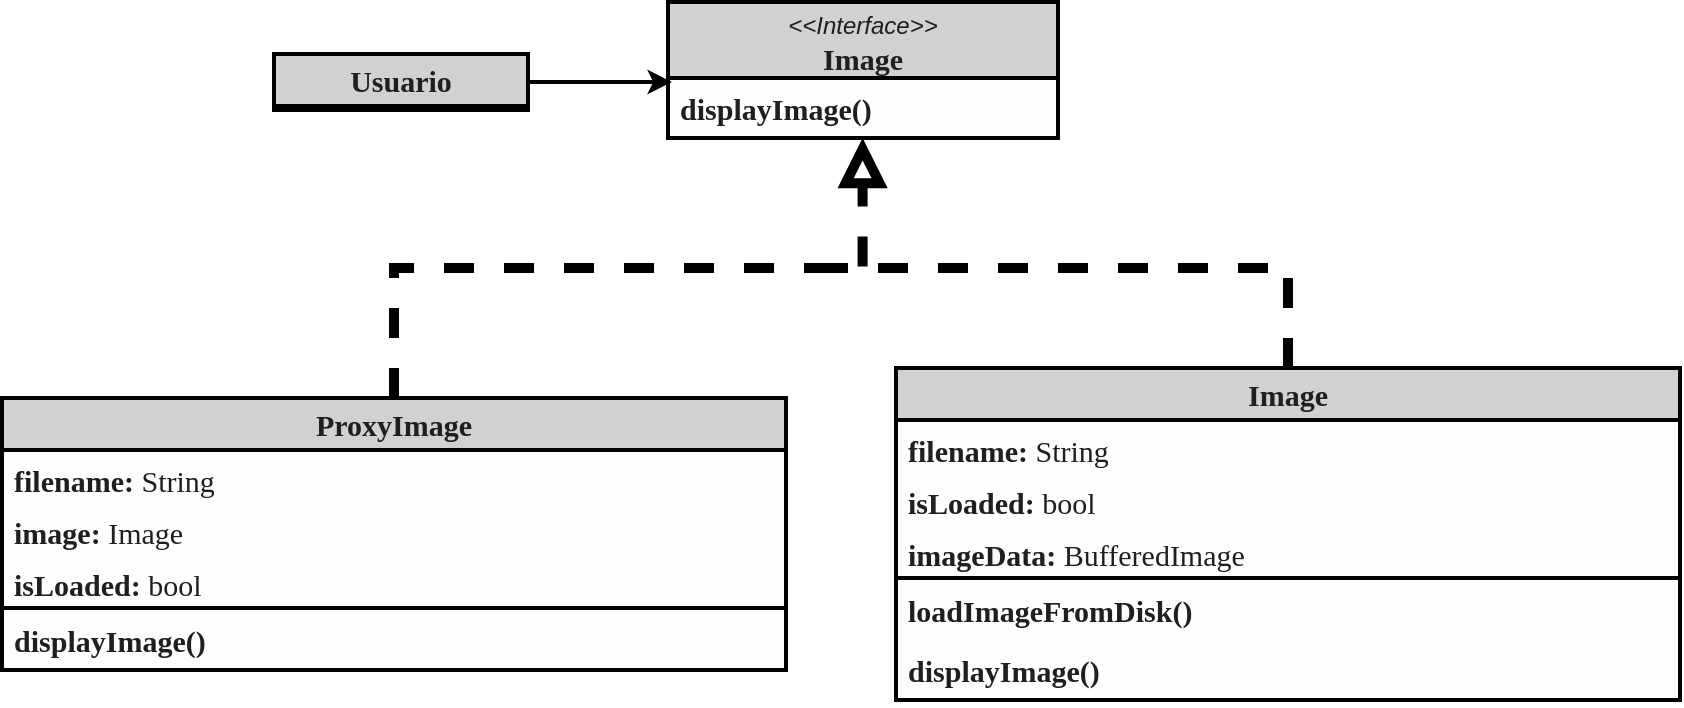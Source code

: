 <mxfile version="23.1.5" type="device">
  <diagram name="Página-1" id="dCh73Y6aYCWtRJEXHIBT">
    <mxGraphModel dx="2650" dy="1829" grid="0" gridSize="10" guides="1" tooltips="1" connect="1" arrows="1" fold="1" page="0" pageScale="1" pageWidth="1169" pageHeight="827" background="#ffffff" math="0" shadow="0">
      <root>
        <mxCell id="0" />
        <mxCell id="1" parent="0" />
        <mxCell id="WkZVKajLnWnvF3A5Mwbh-2" value="ProxyImage             " style="swimlane;fontStyle=1;childLayout=stackLayout;horizontal=1;startSize=26;fillColor=#D1D1D1;horizontalStack=0;resizeParent=1;resizeParentMax=0;resizeLast=0;collapsible=1;marginBottom=0;whiteSpace=wrap;html=1;points=[[0,0,0,0,0],[0,0.25,0,0,0],[0,0.5,0,0,0],[0,0.75,0,0,0],[0,1,0,0,0],[0.25,0,0,0,0],[0.25,1,0,0,0],[0.5,0,0,0,0],[0.5,1,0,0,0],[0.75,0,0,0,0],[0.75,1,0,0,0],[1,0,0,0,0],[1,0.25,0,0,0],[1,0.5,0,0,0],[1,0.75,0,0,0],[1,1,0,0,0]];fontColor=#1F1F1F;strokeColor=#000000;fontSize=15;strokeWidth=2;swimlaneFillColor=#FEFEFE;fontFamily=Verdana;align=center;verticalAlign=middle;" parent="1" vertex="1">
          <mxGeometry x="-1597" y="-748" width="392" height="136" as="geometry" />
        </mxCell>
        <mxCell id="WkZVKajLnWnvF3A5Mwbh-3" value="&lt;b&gt;filename:&lt;/b&gt;&amp;nbsp;&lt;span style=&quot;font-weight: normal;&quot;&gt;String&lt;/span&gt;" style="text;strokeColor=none;fillColor=none;align=left;verticalAlign=top;spacingLeft=4;spacingRight=4;overflow=hidden;rotatable=0;points=[[0,0.5],[1,0.5]];portConstraint=eastwest;whiteSpace=wrap;html=1;fontColor=#1F1F1F;fontSize=15;fontFamily=Verdana;fontStyle=1;" parent="WkZVKajLnWnvF3A5Mwbh-2" vertex="1">
          <mxGeometry y="26" width="392" height="26" as="geometry" />
        </mxCell>
        <mxCell id="WkZVKajLnWnvF3A5Mwbh-4" value="&lt;b&gt;image:&lt;/b&gt; &lt;span style=&quot;font-weight: normal;&quot;&gt;Image&lt;/span&gt;" style="text;strokeColor=none;fillColor=none;align=left;verticalAlign=top;spacingLeft=4;spacingRight=4;overflow=hidden;rotatable=0;points=[[0,0.5],[1,0.5]];portConstraint=eastwest;whiteSpace=wrap;html=1;fontColor=#1F1F1F;fontSize=15;fontFamily=Verdana;fontStyle=1;" parent="WkZVKajLnWnvF3A5Mwbh-2" vertex="1">
          <mxGeometry y="52" width="392" height="26" as="geometry" />
        </mxCell>
        <object label="&lt;b&gt;isLoaded:&lt;/b&gt; &lt;span style=&quot;font-weight: normal;&quot;&gt;bool&lt;/span&gt;" Total="" id="WkZVKajLnWnvF3A5Mwbh-5">
          <mxCell style="text;strokeColor=none;fillColor=none;align=left;verticalAlign=top;spacingLeft=4;spacingRight=4;overflow=hidden;rotatable=0;points=[[0,0.5],[1,0.5]];portConstraint=eastwest;whiteSpace=wrap;html=1;fontColor=#1F1F1F;fontSize=15;fontFamily=Verdana;fontStyle=1;" parent="WkZVKajLnWnvF3A5Mwbh-2" vertex="1">
            <mxGeometry y="78" width="392" height="26" as="geometry" />
          </mxCell>
        </object>
        <mxCell id="WkZVKajLnWnvF3A5Mwbh-9" value="" style="line;strokeWidth=2;fillColor=#D1D1D1;align=center;verticalAlign=middle;spacingTop=-1;spacingLeft=3;spacingRight=3;rotatable=0;labelPosition=right;points=[];portConstraint=eastwest;strokeColor=#000000;fontColor=#1F1F1F;fontSize=15;fontFamily=Verdana;swimlaneFillColor=#FEFEFE;fontStyle=1;" parent="WkZVKajLnWnvF3A5Mwbh-2" vertex="1">
          <mxGeometry y="104" width="392" height="2" as="geometry" />
        </mxCell>
        <mxCell id="WkZVKajLnWnvF3A5Mwbh-12" value="&lt;b&gt;displayImage()&lt;/b&gt;" style="text;strokeColor=none;fillColor=none;align=left;verticalAlign=top;spacingLeft=4;spacingRight=4;overflow=hidden;rotatable=0;points=[[0,0.5],[1,0.5]];portConstraint=eastwest;whiteSpace=wrap;html=1;fontColor=#1F1F1F;fontSize=15;fontFamily=Verdana;fontStyle=1;" parent="WkZVKajLnWnvF3A5Mwbh-2" vertex="1">
          <mxGeometry y="106" width="392" height="30" as="geometry" />
        </mxCell>
        <mxCell id="WkZVKajLnWnvF3A5Mwbh-20" value="Image" style="swimlane;fontStyle=1;childLayout=stackLayout;horizontal=1;startSize=26;fillColor=#D1D1D1;horizontalStack=0;resizeParent=1;resizeParentMax=0;resizeLast=0;collapsible=1;marginBottom=0;whiteSpace=wrap;html=1;points=[[0,0,0,0,0],[0,0.25,0,0,0],[0,0.5,0,0,0],[0,0.75,0,0,0],[0,1,0,0,0],[0.25,0,0,0,0],[0.25,1,0,0,0],[0.5,0,0,0,0],[0.5,1,0,0,0],[0.75,0,0,0,0],[0.75,1,0,0,0],[1,0,0,0,0],[1,0.25,0,0,0],[1,0.5,0,0,0],[1,0.75,0,0,0],[1,1,0,0,0]];fontColor=#1F1F1F;strokeColor=#000000;fontSize=15;strokeWidth=2;swimlaneFillColor=#FEFEFE;fontFamily=Verdana;align=center;verticalAlign=middle;" parent="1" vertex="1">
          <mxGeometry x="-1150" y="-763" width="392" height="166" as="geometry" />
        </mxCell>
        <mxCell id="WkZVKajLnWnvF3A5Mwbh-21" value="&lt;b&gt;filename: &lt;/b&gt;&lt;span style=&quot;font-weight: normal;&quot;&gt;String&lt;/span&gt;" style="text;strokeColor=none;fillColor=none;align=left;verticalAlign=top;spacingLeft=4;spacingRight=4;overflow=hidden;rotatable=0;points=[[0,0.5],[1,0.5]];portConstraint=eastwest;whiteSpace=wrap;html=1;fontColor=#1F1F1F;fontSize=15;fontFamily=Verdana;fontStyle=1;" parent="WkZVKajLnWnvF3A5Mwbh-20" vertex="1">
          <mxGeometry y="26" width="392" height="26" as="geometry" />
        </mxCell>
        <mxCell id="WkZVKajLnWnvF3A5Mwbh-22" value="&lt;b&gt;isLoaded: &lt;/b&gt;&lt;span style=&quot;font-weight: normal;&quot;&gt;bool&lt;/span&gt;" style="text;strokeColor=none;fillColor=none;align=left;verticalAlign=top;spacingLeft=4;spacingRight=4;overflow=hidden;rotatable=0;points=[[0,0.5],[1,0.5]];portConstraint=eastwest;whiteSpace=wrap;html=1;fontColor=#1F1F1F;fontSize=15;fontFamily=Verdana;fontStyle=1;" parent="WkZVKajLnWnvF3A5Mwbh-20" vertex="1">
          <mxGeometry y="52" width="392" height="26" as="geometry" />
        </mxCell>
        <object label="&lt;b&gt;imageData:&amp;nbsp;&lt;/b&gt;&lt;span style=&quot;font-weight: normal;&quot;&gt;BufferedImage&lt;/span&gt;" Total="" id="WkZVKajLnWnvF3A5Mwbh-23">
          <mxCell style="text;strokeColor=none;fillColor=none;align=left;verticalAlign=top;spacingLeft=4;spacingRight=4;overflow=hidden;rotatable=0;points=[[0,0.5],[1,0.5]];portConstraint=eastwest;whiteSpace=wrap;html=1;fontColor=#1F1F1F;fontSize=15;fontFamily=Verdana;fontStyle=1;" parent="WkZVKajLnWnvF3A5Mwbh-20" vertex="1">
            <mxGeometry y="78" width="392" height="26" as="geometry" />
          </mxCell>
        </object>
        <mxCell id="WkZVKajLnWnvF3A5Mwbh-28" value="" style="line;strokeWidth=2;fillColor=#D1D1D1;align=center;verticalAlign=middle;spacingTop=-1;spacingLeft=3;spacingRight=3;rotatable=0;labelPosition=right;points=[];portConstraint=eastwest;strokeColor=#000000;fontColor=#1F1F1F;fontSize=15;fontFamily=Verdana;swimlaneFillColor=#FEFEFE;fontStyle=1;" parent="WkZVKajLnWnvF3A5Mwbh-20" vertex="1">
          <mxGeometry y="104" width="392" height="2" as="geometry" />
        </mxCell>
        <mxCell id="WkZVKajLnWnvF3A5Mwbh-30" value="&lt;b&gt;loadImageFromDisk()&lt;/b&gt;" style="text;strokeColor=none;fillColor=none;align=left;verticalAlign=top;spacingLeft=4;spacingRight=4;overflow=hidden;rotatable=0;points=[[0,0.5],[1,0.5]];portConstraint=eastwest;whiteSpace=wrap;html=1;fontColor=#1F1F1F;fontSize=15;fontFamily=Verdana;fontStyle=1;" parent="WkZVKajLnWnvF3A5Mwbh-20" vertex="1">
          <mxGeometry y="106" width="392" height="30" as="geometry" />
        </mxCell>
        <mxCell id="X38IMhrV3jOkHO2mjonS-1" value="&lt;b&gt;displayImage()&lt;/b&gt;" style="text;strokeColor=none;fillColor=none;align=left;verticalAlign=top;spacingLeft=4;spacingRight=4;overflow=hidden;rotatable=0;points=[[0,0.5],[1,0.5]];portConstraint=eastwest;whiteSpace=wrap;html=1;fontColor=#1F1F1F;fontSize=15;fontFamily=Verdana;fontStyle=1;" parent="WkZVKajLnWnvF3A5Mwbh-20" vertex="1">
          <mxGeometry y="136" width="392" height="30" as="geometry" />
        </mxCell>
        <mxCell id="L9BSBRfzTY9XvgxQ9FXc-2" value="" style="endArrow=block;dashed=1;endFill=0;endSize=12;html=1;rounded=0;edgeStyle=orthogonalEdgeStyle;exitX=0.5;exitY=0;exitDx=0;exitDy=0;exitPerimeter=0;strokeWidth=5;entryX=0.499;entryY=1;entryDx=0;entryDy=0;entryPerimeter=0;strokeColor=#000000;" parent="1" source="WkZVKajLnWnvF3A5Mwbh-2" target="L9BSBRfzTY9XvgxQ9FXc-9" edge="1">
          <mxGeometry width="160" relative="1" as="geometry">
            <mxPoint x="-1298" y="-810" as="sourcePoint" />
            <mxPoint x="-1111" y="-816" as="targetPoint" />
          </mxGeometry>
        </mxCell>
        <mxCell id="L9BSBRfzTY9XvgxQ9FXc-3" value="&lt;i style=&quot;font-family: Helvetica; font-size: 12px; font-weight: 400;&quot;&gt;&amp;lt;&amp;lt;Interface&amp;gt;&amp;gt;&lt;/i&gt;&lt;br style=&quot;font-family: Helvetica; font-size: 12px; font-weight: 400;&quot;&gt;Image" style="swimlane;fontStyle=1;childLayout=stackLayout;horizontal=1;startSize=38;fillColor=#D1D1D1;horizontalStack=0;resizeParent=1;resizeParentMax=0;resizeLast=0;collapsible=1;marginBottom=0;whiteSpace=wrap;html=1;points=[[0,0,0,0,0],[0,0.25,0,0,0],[0,0.5,0,0,0],[0,0.75,0,0,0],[0,1,0,0,0],[0.25,0,0,0,0],[0.25,1,0,0,0],[0.5,0,0,0,0],[0.5,1,0,0,0],[0.75,0,0,0,0],[0.75,1,0,0,0],[1,0,0,0,0],[1,0.25,0,0,0],[1,0.5,0,0,0],[1,0.75,0,0,0],[1,1,0,0,0]];fontColor=#1F1F1F;strokeColor=#000000;fontSize=15;strokeWidth=2;swimlaneFillColor=#FEFEFE;fontFamily=Verdana;align=center;verticalAlign=middle;" parent="1" vertex="1">
          <mxGeometry x="-1264" y="-946" width="195" height="68" as="geometry">
            <mxRectangle x="-1264" y="-946" width="109" height="48" as="alternateBounds" />
          </mxGeometry>
        </mxCell>
        <mxCell id="EGV2t9QkQ2XxAgxrpanz-16" value="" style="endArrow=classic;html=1;rounded=0;exitX=1;exitY=0.5;exitDx=0;exitDy=0;exitPerimeter=0;entryX=0;entryY=0.5;entryDx=0;entryDy=0;entryPerimeter=0;strokeWidth=2;strokeColor=#000000;align=center;verticalAlign=middle;swimlaneFillColor=#FEFEFE;fontFamily=Verdana;fontSize=15;fontColor=#1F1F1F;fontStyle=1;startSize=38;fillColor=#D1D1D1;" parent="L9BSBRfzTY9XvgxQ9FXc-3" source="EGV2t9QkQ2XxAgxrpanz-14" edge="1">
          <mxGeometry width="50" height="50" relative="1" as="geometry">
            <mxPoint x="-80" y="24.0" as="sourcePoint" />
            <mxPoint x="2" y="40" as="targetPoint" />
          </mxGeometry>
        </mxCell>
        <mxCell id="L9BSBRfzTY9XvgxQ9FXc-9" value="&lt;b&gt;displayImage()&lt;/b&gt;" style="text;strokeColor=none;fillColor=none;align=left;verticalAlign=top;spacingLeft=4;spacingRight=4;overflow=hidden;rotatable=0;points=[[0,0.5],[1,0.5]];portConstraint=eastwest;whiteSpace=wrap;html=1;fontColor=#1F1F1F;fontSize=15;fontFamily=Verdana;fontStyle=1;" parent="L9BSBRfzTY9XvgxQ9FXc-3" vertex="1">
          <mxGeometry y="38" width="195" height="30" as="geometry" />
        </mxCell>
        <mxCell id="L9BSBRfzTY9XvgxQ9FXc-13" value="" style="endArrow=none;dashed=1;endFill=0;endSize=12;html=1;rounded=0;exitX=0.5;exitY=0;exitDx=0;exitDy=0;exitPerimeter=0;strokeWidth=5;strokeColor=#000000;" parent="1" source="WkZVKajLnWnvF3A5Mwbh-20" edge="1">
          <mxGeometry width="160" relative="1" as="geometry">
            <mxPoint x="-901" y="-638" as="sourcePoint" />
            <mxPoint x="-1196" y="-813" as="targetPoint" />
            <Array as="points">
              <mxPoint x="-954" y="-813" />
            </Array>
          </mxGeometry>
        </mxCell>
        <mxCell id="EGV2t9QkQ2XxAgxrpanz-14" value="Usuario" style="swimlane;fontStyle=1;childLayout=stackLayout;horizontal=1;startSize=26;fillColor=#D1D1D1;horizontalStack=0;resizeParent=1;resizeParentMax=0;resizeLast=0;collapsible=1;marginBottom=0;whiteSpace=wrap;html=1;points=[[0,0,0,0,0],[0,0.25,0,0,0],[0,0.5,0,0,0],[0,0.75,0,0,0],[0,1,0,0,0],[0.25,0,0,0,0],[0.25,1,0,0,0],[0.5,0,0,0,0],[0.5,1,0,0,0],[0.75,0,0,0,0],[0.75,1,0,0,0],[1,0,0,0,0],[1,0.25,0,0,0],[1,0.5,0,0,0],[1,0.75,0,0,0],[1,1,0,0,0]];fontColor=#1F1F1F;strokeColor=#000000;fontSize=15;strokeWidth=2;swimlaneFillColor=#FEFEFE;fontFamily=Verdana;align=center;verticalAlign=middle;" parent="1" vertex="1">
          <mxGeometry x="-1461" y="-920" width="127" height="28" as="geometry">
            <mxRectangle x="-1521" y="-926" width="77" height="30" as="alternateBounds" />
          </mxGeometry>
        </mxCell>
        <mxCell id="EGV2t9QkQ2XxAgxrpanz-15" value="" style="line;strokeWidth=2;fillColor=#D1D1D1;align=center;verticalAlign=middle;spacingTop=-1;spacingLeft=3;spacingRight=3;rotatable=0;labelPosition=right;points=[];portConstraint=eastwest;strokeColor=#000000;fontColor=#1F1F1F;fontSize=15;fontFamily=Verdana;swimlaneFillColor=#FEFEFE;fontStyle=1;" parent="EGV2t9QkQ2XxAgxrpanz-14" vertex="1">
          <mxGeometry y="26" width="127" height="2" as="geometry" />
        </mxCell>
      </root>
    </mxGraphModel>
  </diagram>
</mxfile>

